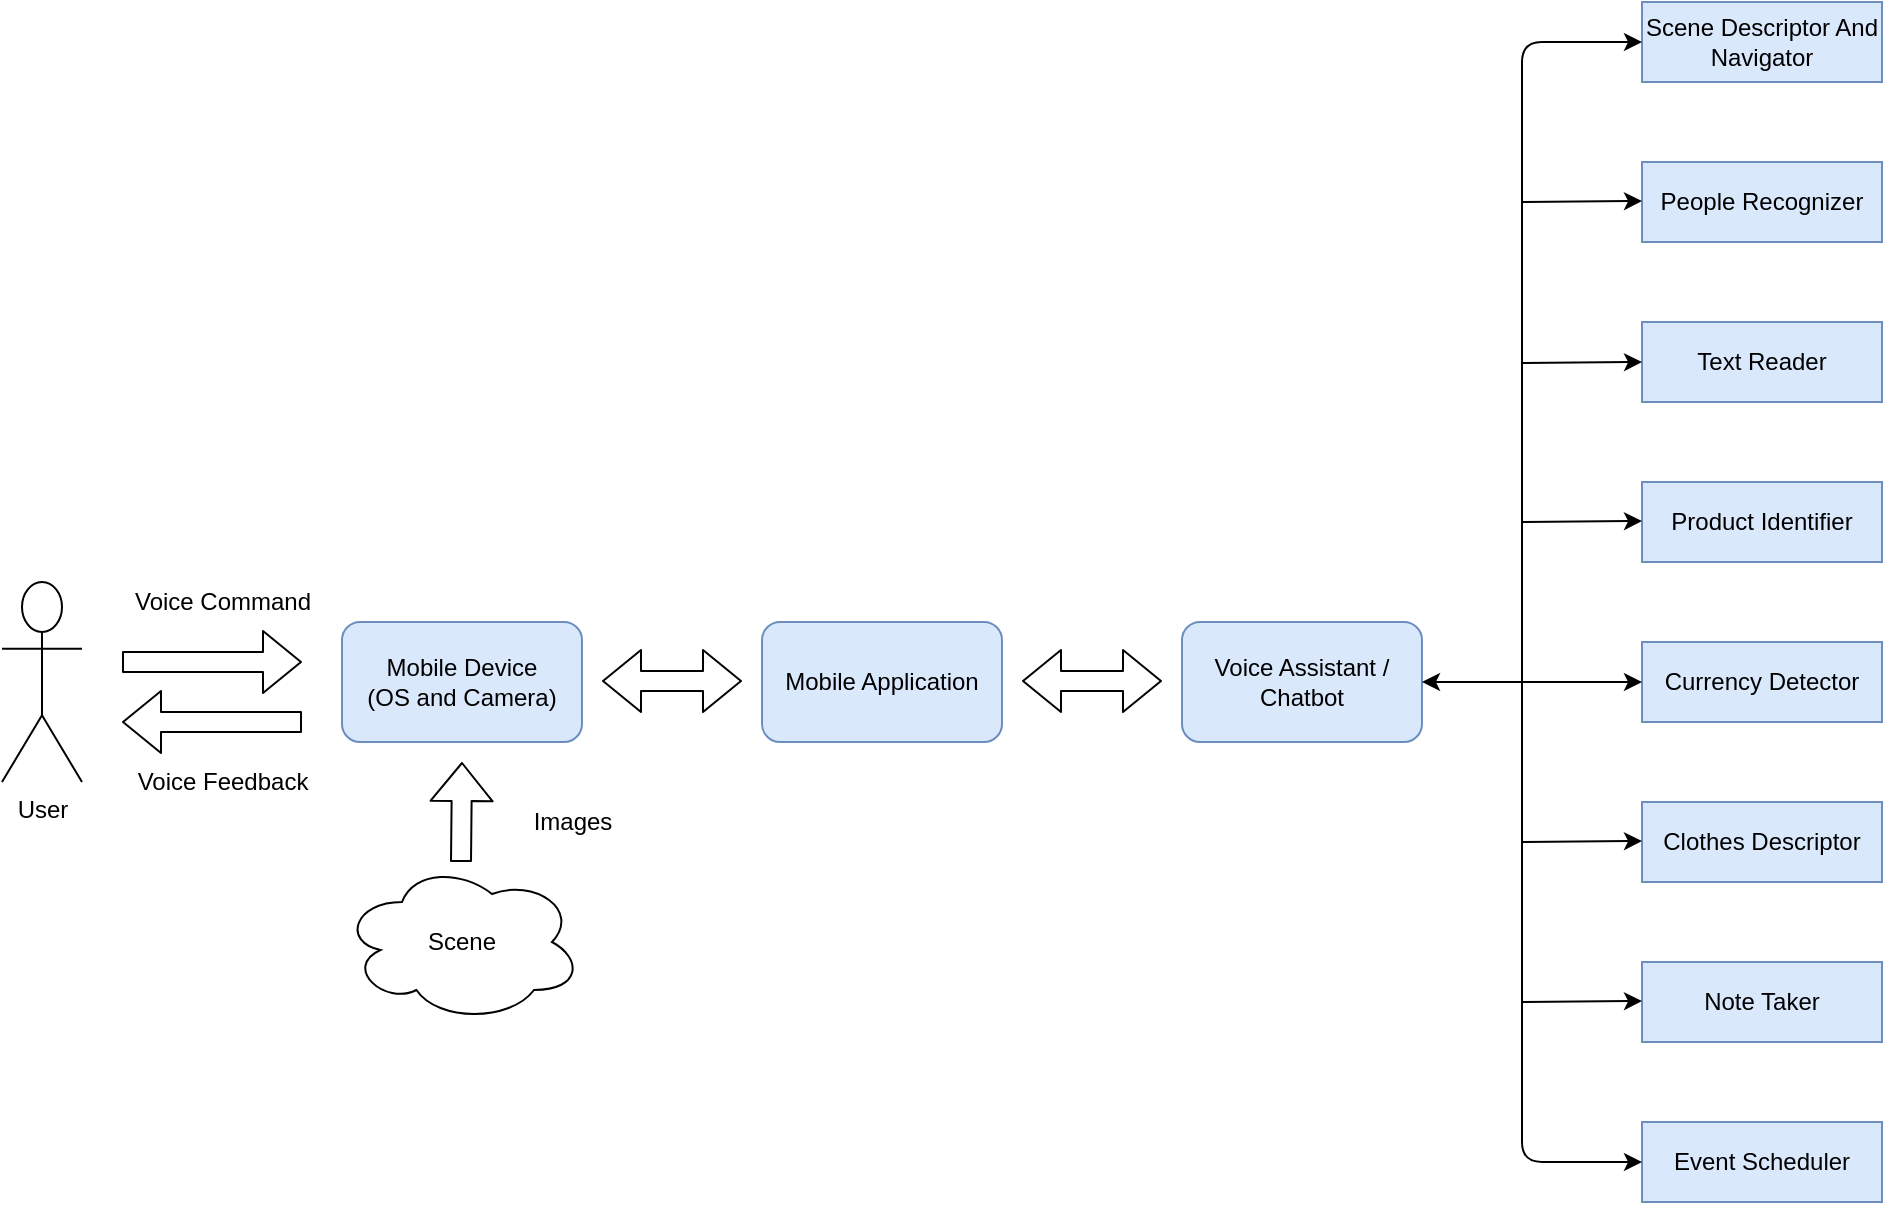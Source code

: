 <mxfile version="13.9.9" type="device"><diagram id="1J-aySIYhbKlLQnQGoOF" name="Page-1"><mxGraphModel dx="1166" dy="1883" grid="1" gridSize="10" guides="1" tooltips="1" connect="1" arrows="1" fold="1" page="1" pageScale="1" pageWidth="850" pageHeight="1100" math="0" shadow="0"><root><mxCell id="0"/><mxCell id="1" parent="0"/><mxCell id="B9Ynak6rN4ZYwIo77vwx-1" value="User" style="shape=umlActor;verticalLabelPosition=bottom;verticalAlign=top;html=1;outlineConnect=0;" vertex="1" parent="1"><mxGeometry x="20" y="260" width="40" height="100" as="geometry"/></mxCell><mxCell id="B9Ynak6rN4ZYwIo77vwx-2" value="Mobile Device &lt;br&gt;(OS and Camera)" style="rounded=1;whiteSpace=wrap;html=1;fillColor=#dae8fc;strokeColor=#6c8ebf;" vertex="1" parent="1"><mxGeometry x="190" y="280" width="120" height="60" as="geometry"/></mxCell><mxCell id="B9Ynak6rN4ZYwIo77vwx-3" value="Mobile Application" style="rounded=1;whiteSpace=wrap;html=1;fillColor=#dae8fc;strokeColor=#6c8ebf;" vertex="1" parent="1"><mxGeometry x="400" y="280" width="120" height="60" as="geometry"/></mxCell><mxCell id="B9Ynak6rN4ZYwIo77vwx-4" value="Voice Assistant / Chatbot" style="rounded=1;whiteSpace=wrap;html=1;fillColor=#dae8fc;strokeColor=#6c8ebf;" vertex="1" parent="1"><mxGeometry x="610" y="280" width="120" height="60" as="geometry"/></mxCell><mxCell id="B9Ynak6rN4ZYwIo77vwx-5" value="Scene" style="ellipse;shape=cloud;whiteSpace=wrap;html=1;" vertex="1" parent="1"><mxGeometry x="190" y="400" width="120" height="80" as="geometry"/></mxCell><mxCell id="B9Ynak6rN4ZYwIo77vwx-7" value="" style="shape=flexArrow;endArrow=classic;startArrow=classic;html=1;" edge="1" parent="1"><mxGeometry width="50" height="50" relative="1" as="geometry"><mxPoint x="320" y="309.5" as="sourcePoint"/><mxPoint x="390" y="309.5" as="targetPoint"/></mxGeometry></mxCell><mxCell id="B9Ynak6rN4ZYwIo77vwx-8" value="" style="shape=flexArrow;endArrow=classic;startArrow=classic;html=1;" edge="1" parent="1"><mxGeometry width="50" height="50" relative="1" as="geometry"><mxPoint x="530" y="309.5" as="sourcePoint"/><mxPoint x="600" y="309.5" as="targetPoint"/></mxGeometry></mxCell><mxCell id="B9Ynak6rN4ZYwIo77vwx-9" value="" style="shape=flexArrow;endArrow=classic;html=1;" edge="1" parent="1"><mxGeometry width="50" height="50" relative="1" as="geometry"><mxPoint x="249.5" y="400" as="sourcePoint"/><mxPoint x="250" y="350" as="targetPoint"/></mxGeometry></mxCell><mxCell id="B9Ynak6rN4ZYwIo77vwx-10" value="Scene Descriptor And Navigator" style="rounded=0;whiteSpace=wrap;html=1;fillColor=#dae8fc;strokeColor=#6c8ebf;" vertex="1" parent="1"><mxGeometry x="840" y="-30" width="120" height="40" as="geometry"/></mxCell><mxCell id="B9Ynak6rN4ZYwIo77vwx-20" value="People Recognizer" style="rounded=0;whiteSpace=wrap;html=1;fillColor=#dae8fc;strokeColor=#6c8ebf;" vertex="1" parent="1"><mxGeometry x="840" y="50" width="120" height="40" as="geometry"/></mxCell><mxCell id="B9Ynak6rN4ZYwIo77vwx-21" value="Text Reader" style="rounded=0;whiteSpace=wrap;html=1;fillColor=#dae8fc;strokeColor=#6c8ebf;" vertex="1" parent="1"><mxGeometry x="840" y="130" width="120" height="40" as="geometry"/></mxCell><mxCell id="B9Ynak6rN4ZYwIo77vwx-22" value="Product Identifier" style="rounded=0;whiteSpace=wrap;html=1;fillColor=#dae8fc;strokeColor=#6c8ebf;" vertex="1" parent="1"><mxGeometry x="840" y="210" width="120" height="40" as="geometry"/></mxCell><mxCell id="B9Ynak6rN4ZYwIo77vwx-23" value="Currency Detector" style="rounded=0;whiteSpace=wrap;html=1;fillColor=#dae8fc;strokeColor=#6c8ebf;" vertex="1" parent="1"><mxGeometry x="840" y="290" width="120" height="40" as="geometry"/></mxCell><mxCell id="B9Ynak6rN4ZYwIo77vwx-24" value="Clothes Descriptor" style="rounded=0;whiteSpace=wrap;html=1;fillColor=#dae8fc;strokeColor=#6c8ebf;" vertex="1" parent="1"><mxGeometry x="840" y="370" width="120" height="40" as="geometry"/></mxCell><mxCell id="B9Ynak6rN4ZYwIo77vwx-25" value="Note Taker" style="rounded=0;whiteSpace=wrap;html=1;fillColor=#dae8fc;strokeColor=#6c8ebf;" vertex="1" parent="1"><mxGeometry x="840" y="450" width="120" height="40" as="geometry"/></mxCell><mxCell id="B9Ynak6rN4ZYwIo77vwx-26" value="Event Scheduler" style="rounded=0;whiteSpace=wrap;html=1;fillColor=#dae8fc;strokeColor=#6c8ebf;" vertex="1" parent="1"><mxGeometry x="840" y="530" width="120" height="40" as="geometry"/></mxCell><mxCell id="B9Ynak6rN4ZYwIo77vwx-28" value="" style="endArrow=classic;html=1;exitX=1;exitY=0.5;exitDx=0;exitDy=0;entryX=0;entryY=0.5;entryDx=0;entryDy=0;entryPerimeter=0;startArrow=classic;startFill=1;" edge="1" parent="1" source="B9Ynak6rN4ZYwIo77vwx-4" target="B9Ynak6rN4ZYwIo77vwx-23"><mxGeometry width="50" height="50" relative="1" as="geometry"><mxPoint x="730" y="340" as="sourcePoint"/><mxPoint x="830" y="310" as="targetPoint"/></mxGeometry></mxCell><mxCell id="B9Ynak6rN4ZYwIo77vwx-29" value="" style="endArrow=classic;html=1;entryX=0;entryY=0.5;entryDx=0;entryDy=0;" edge="1" parent="1" target="B9Ynak6rN4ZYwIo77vwx-10"><mxGeometry width="50" height="50" relative="1" as="geometry"><mxPoint x="780" y="310" as="sourcePoint"/><mxPoint x="780" as="targetPoint"/><Array as="points"><mxPoint x="780" y="-10"/><mxPoint x="810" y="-10"/></Array></mxGeometry></mxCell><mxCell id="B9Ynak6rN4ZYwIo77vwx-30" value="" style="endArrow=classic;html=1;entryX=0;entryY=0.5;entryDx=0;entryDy=0;" edge="1" parent="1" target="B9Ynak6rN4ZYwIo77vwx-26"><mxGeometry width="50" height="50" relative="1" as="geometry"><mxPoint x="780" y="310" as="sourcePoint"/><mxPoint x="840" y="630" as="targetPoint"/><Array as="points"><mxPoint x="780" y="550"/></Array></mxGeometry></mxCell><mxCell id="B9Ynak6rN4ZYwIo77vwx-31" value="" style="endArrow=classic;html=1;" edge="1" parent="1"><mxGeometry width="50" height="50" relative="1" as="geometry"><mxPoint x="780" y="70" as="sourcePoint"/><mxPoint x="840" y="69.5" as="targetPoint"/></mxGeometry></mxCell><mxCell id="B9Ynak6rN4ZYwIo77vwx-32" value="" style="endArrow=classic;html=1;" edge="1" parent="1"><mxGeometry width="50" height="50" relative="1" as="geometry"><mxPoint x="780" y="150.5" as="sourcePoint"/><mxPoint x="840" y="150" as="targetPoint"/></mxGeometry></mxCell><mxCell id="B9Ynak6rN4ZYwIo77vwx-33" value="" style="endArrow=classic;html=1;" edge="1" parent="1"><mxGeometry width="50" height="50" relative="1" as="geometry"><mxPoint x="780" y="230" as="sourcePoint"/><mxPoint x="840" y="229.5" as="targetPoint"/></mxGeometry></mxCell><mxCell id="B9Ynak6rN4ZYwIo77vwx-34" value="" style="endArrow=classic;html=1;" edge="1" parent="1"><mxGeometry width="50" height="50" relative="1" as="geometry"><mxPoint x="780" y="390" as="sourcePoint"/><mxPoint x="840" y="389.5" as="targetPoint"/></mxGeometry></mxCell><mxCell id="B9Ynak6rN4ZYwIo77vwx-35" value="" style="endArrow=classic;html=1;" edge="1" parent="1"><mxGeometry width="50" height="50" relative="1" as="geometry"><mxPoint x="780" y="470" as="sourcePoint"/><mxPoint x="840" y="469.5" as="targetPoint"/></mxGeometry></mxCell><mxCell id="B9Ynak6rN4ZYwIo77vwx-37" value="Voice Command" style="text;html=1;align=center;verticalAlign=middle;resizable=0;points=[];autosize=1;" vertex="1" parent="1"><mxGeometry x="80" y="260" width="100" height="20" as="geometry"/></mxCell><mxCell id="B9Ynak6rN4ZYwIo77vwx-38" value="Voice Feedback" style="text;html=1;align=center;verticalAlign=middle;resizable=0;points=[];autosize=1;" vertex="1" parent="1"><mxGeometry x="80" y="350" width="100" height="20" as="geometry"/></mxCell><mxCell id="B9Ynak6rN4ZYwIo77vwx-39" value="" style="shape=flexArrow;endArrow=classic;html=1;" edge="1" parent="1"><mxGeometry width="50" height="50" relative="1" as="geometry"><mxPoint x="80" y="300" as="sourcePoint"/><mxPoint x="170" y="300" as="targetPoint"/></mxGeometry></mxCell><mxCell id="B9Ynak6rN4ZYwIo77vwx-40" value="" style="shape=flexArrow;endArrow=classic;html=1;" edge="1" parent="1"><mxGeometry width="50" height="50" relative="1" as="geometry"><mxPoint x="170" y="330" as="sourcePoint"/><mxPoint x="80" y="330" as="targetPoint"/></mxGeometry></mxCell><mxCell id="B9Ynak6rN4ZYwIo77vwx-41" value="Images" style="text;html=1;align=center;verticalAlign=middle;resizable=0;points=[];autosize=1;" vertex="1" parent="1"><mxGeometry x="280" y="370" width="50" height="20" as="geometry"/></mxCell></root></mxGraphModel></diagram></mxfile>